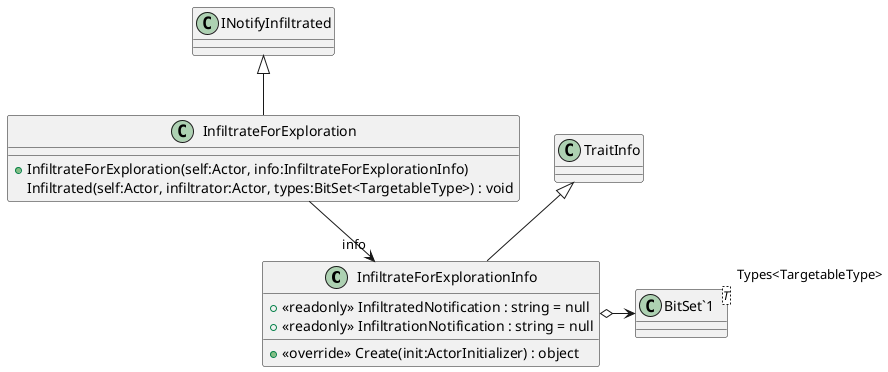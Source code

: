 @startuml
class InfiltrateForExplorationInfo {
    + <<readonly>> InfiltratedNotification : string = null
    + <<readonly>> InfiltrationNotification : string = null
    + <<override>> Create(init:ActorInitializer) : object
}
class InfiltrateForExploration {
    + InfiltrateForExploration(self:Actor, info:InfiltrateForExplorationInfo)
    Infiltrated(self:Actor, infiltrator:Actor, types:BitSet<TargetableType>) : void
}
class "BitSet`1"<T> {
}
TraitInfo <|-- InfiltrateForExplorationInfo
InfiltrateForExplorationInfo o-> "Types<TargetableType>" "BitSet`1"
INotifyInfiltrated <|-- InfiltrateForExploration
InfiltrateForExploration --> "info" InfiltrateForExplorationInfo
@enduml
